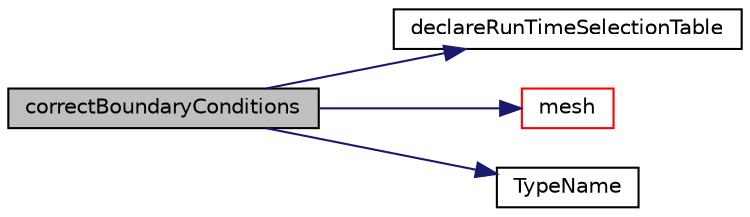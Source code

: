 digraph "correctBoundaryConditions"
{
  bgcolor="transparent";
  edge [fontname="Helvetica",fontsize="10",labelfontname="Helvetica",labelfontsize="10"];
  node [fontname="Helvetica",fontsize="10",shape=record];
  rankdir="LR";
  Node302 [label="correctBoundaryConditions",height=0.2,width=0.4,color="black", fillcolor="grey75", style="filled", fontcolor="black"];
  Node302 -> Node303 [color="midnightblue",fontsize="10",style="solid",fontname="Helvetica"];
  Node303 [label="declareRunTimeSelectionTable",height=0.2,width=0.4,color="black",URL="$a32269.html#aeb84e3f79d8e252f6d2b924090916d4f"];
  Node302 -> Node304 [color="midnightblue",fontsize="10",style="solid",fontname="Helvetica"];
  Node304 [label="mesh",height=0.2,width=0.4,color="red",URL="$a32269.html#a470f06cfb9b6ee887cd85d63de275607",tooltip="Return mesh reference. "];
  Node302 -> Node306 [color="midnightblue",fontsize="10",style="solid",fontname="Helvetica"];
  Node306 [label="TypeName",height=0.2,width=0.4,color="black",URL="$a32269.html#a275144db0b3602b5e4626bc04ae1c940",tooltip="Runtime type information. "];
}
